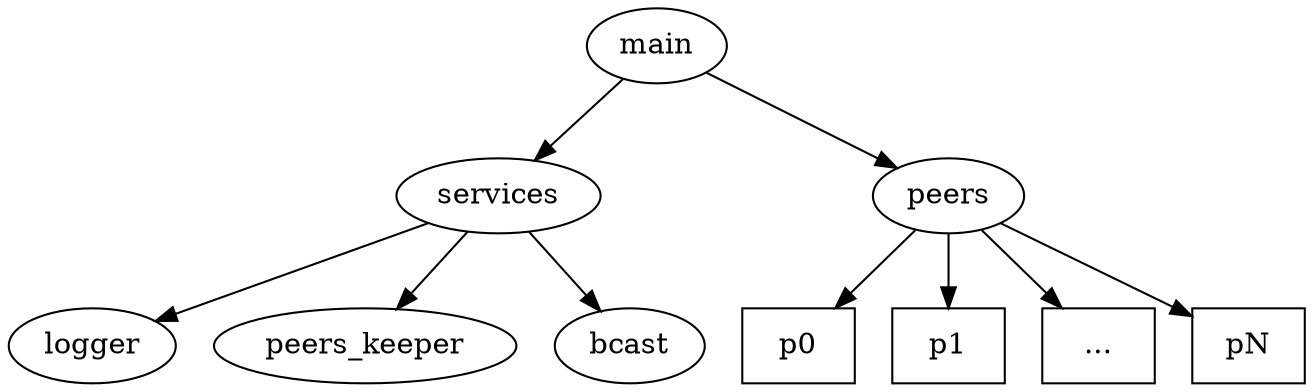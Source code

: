 digraph Yuna {
    main -> services
    main -> peers

    services -> logger
    services -> peers_keeper
    services -> bcast

    p0 [shape=box]
    p1 [shape=box]
    "..." [shape=box]
    pN [shape=box]

    peers -> p0
    peers -> p1
    peers -> "..."
    peers -> pN
}
